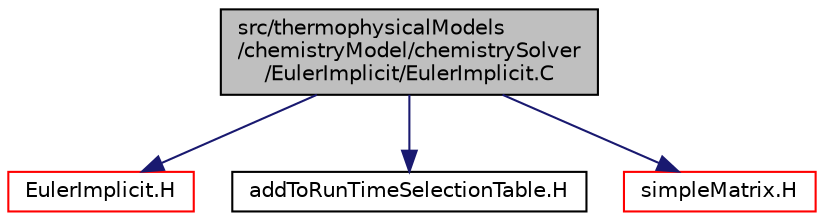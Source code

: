 digraph "src/thermophysicalModels/chemistryModel/chemistrySolver/EulerImplicit/EulerImplicit.C"
{
  bgcolor="transparent";
  edge [fontname="Helvetica",fontsize="10",labelfontname="Helvetica",labelfontsize="10"];
  node [fontname="Helvetica",fontsize="10",shape=record];
  Node1 [label="src/thermophysicalModels\l/chemistryModel/chemistrySolver\l/EulerImplicit/EulerImplicit.C",height=0.2,width=0.4,color="black", fillcolor="grey75", style="filled", fontcolor="black"];
  Node1 -> Node2 [color="midnightblue",fontsize="10",style="solid",fontname="Helvetica"];
  Node2 [label="EulerImplicit.H",height=0.2,width=0.4,color="red",URL="$a10176.html"];
  Node1 -> Node3 [color="midnightblue",fontsize="10",style="solid",fontname="Helvetica"];
  Node3 [label="addToRunTimeSelectionTable.H",height=0.2,width=0.4,color="black",URL="$a08025.html",tooltip="Macros for easy insertion into run-time selection tables. "];
  Node1 -> Node4 [color="midnightblue",fontsize="10",style="solid",fontname="Helvetica"];
  Node4 [label="simpleMatrix.H",height=0.2,width=0.4,color="red",URL="$a08625.html"];
}
